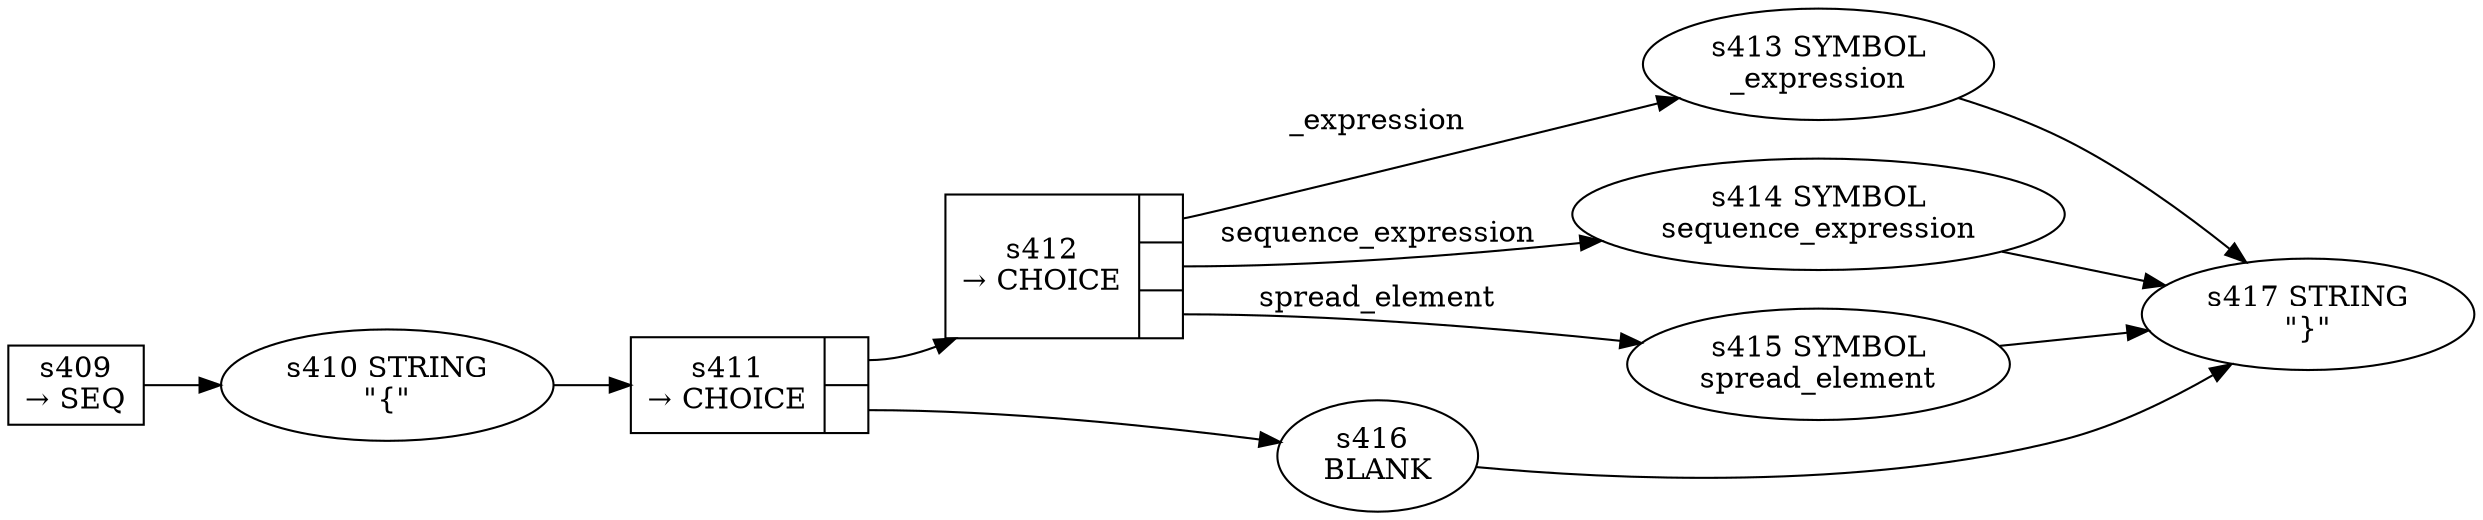 
  digraph jsx_expression {
  
    rankdir=LR;
  
    s409 [label="s409\n&rarr; SEQ", shape=record, fixedsize=false, peripheries=1];
  s410 [label="s410 STRING\n\"{\""];
  s409 -> s410 [];
  s411 [label="{s411\n&rarr; CHOICE|{<p0>|<p1>}}", shape=record, fixedsize=false, peripheries=1];
  s412 [label="{s412\n&rarr; CHOICE|{<p0>|<p1>|<p2>}}", shape=record, fixedsize=false, peripheries=1];
  s413 [label="s413 SYMBOL\n_expression" href="javascript-grammar.json._expression.dot.svg"];
  s412:p0 -> s413 [label="_expression"];
  s414 [label="s414 SYMBOL\nsequence_expression" href="javascript-grammar.json.sequence_expression.dot.svg"];
  s412:p1 -> s414 [label="sequence_expression"];
  s415 [label="s415 SYMBOL\nspread_element" href="javascript-grammar.json.spread_element.dot.svg"];
  s412:p2 -> s415 [label="spread_element"];
  s411:p0 -> s412 [label=""];
  s416 [label="s416 \nBLANK"];
  s411:p1 -> s416 [label=""];
  s410 -> s411 [];
  s417 [label="s417 STRING\n\"}\""];
  s413 -> s417 [];
  s414 -> s417 [];
  s415 -> s417 [];
  s416 -> s417 [];
  
  }
  